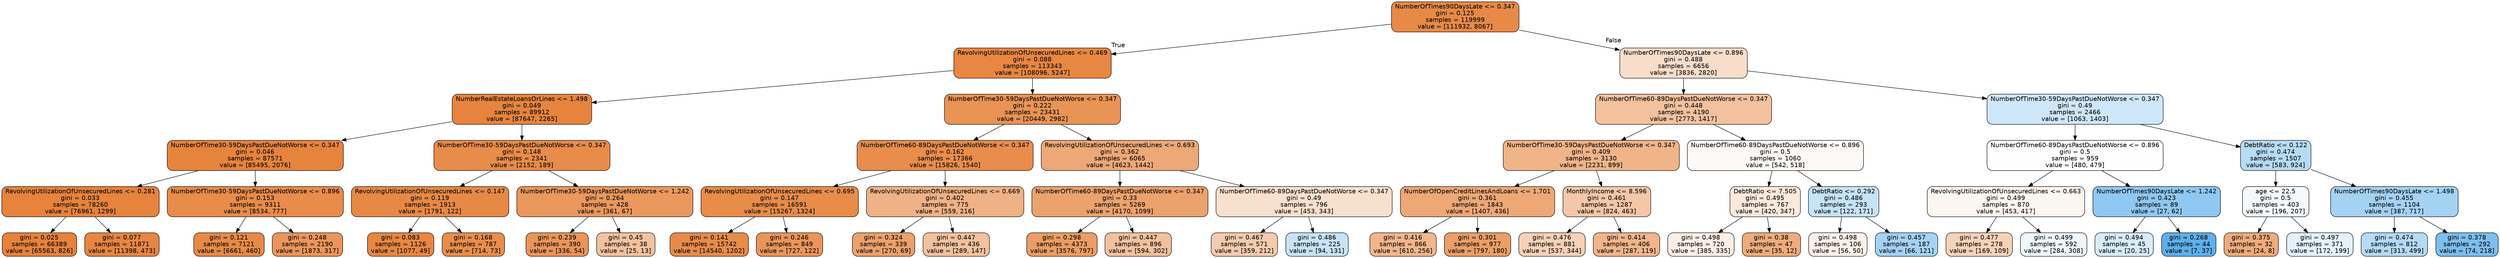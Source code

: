 digraph Tree {
node [shape=box, style="filled, rounded", color="black", fontname=helvetica] ;
edge [fontname=helvetica] ;
0 [label="NumberOfTimes90DaysLate <= 0.347\ngini = 0.125\nsamples = 119999\nvalue = [111932, 8067]", fillcolor="#e58139ed"] ;
1 [label="RevolvingUtilizationOfUnsecuredLines <= 0.469\ngini = 0.088\nsamples = 113343\nvalue = [108096, 5247]", fillcolor="#e58139f3"] ;
0 -> 1 [labeldistance=2.5, labelangle=45, headlabel="True"] ;
2 [label="NumberRealEstateLoansOrLines <= 1.498\ngini = 0.049\nsamples = 89912\nvalue = [87647, 2265]", fillcolor="#e58139f8"] ;
1 -> 2 ;
3 [label="NumberOfTime30-59DaysPastDueNotWorse <= 0.347\ngini = 0.046\nsamples = 87571\nvalue = [85495, 2076]", fillcolor="#e58139f9"] ;
2 -> 3 ;
4 [label="RevolvingUtilizationOfUnsecuredLines <= 0.281\ngini = 0.033\nsamples = 78260\nvalue = [76961, 1299]", fillcolor="#e58139fb"] ;
3 -> 4 ;
5 [label="gini = 0.025\nsamples = 66389\nvalue = [65563, 826]", fillcolor="#e58139fc"] ;
4 -> 5 ;
6 [label="gini = 0.077\nsamples = 11871\nvalue = [11398, 473]", fillcolor="#e58139f4"] ;
4 -> 6 ;
7 [label="NumberOfTime30-59DaysPastDueNotWorse <= 0.896\ngini = 0.153\nsamples = 9311\nvalue = [8534, 777]", fillcolor="#e58139e8"] ;
3 -> 7 ;
8 [label="gini = 0.121\nsamples = 7121\nvalue = [6661, 460]", fillcolor="#e58139ed"] ;
7 -> 8 ;
9 [label="gini = 0.248\nsamples = 2190\nvalue = [1873, 317]", fillcolor="#e58139d4"] ;
7 -> 9 ;
10 [label="NumberOfTime30-59DaysPastDueNotWorse <= 0.347\ngini = 0.148\nsamples = 2341\nvalue = [2152, 189]", fillcolor="#e58139e9"] ;
2 -> 10 ;
11 [label="RevolvingUtilizationOfUnsecuredLines <= 0.147\ngini = 0.119\nsamples = 1913\nvalue = [1791, 122]", fillcolor="#e58139ee"] ;
10 -> 11 ;
12 [label="gini = 0.083\nsamples = 1126\nvalue = [1077, 49]", fillcolor="#e58139f3"] ;
11 -> 12 ;
13 [label="gini = 0.168\nsamples = 787\nvalue = [714, 73]", fillcolor="#e58139e5"] ;
11 -> 13 ;
14 [label="NumberOfTime30-59DaysPastDueNotWorse <= 1.242\ngini = 0.264\nsamples = 428\nvalue = [361, 67]", fillcolor="#e58139d0"] ;
10 -> 14 ;
15 [label="gini = 0.239\nsamples = 390\nvalue = [336, 54]", fillcolor="#e58139d6"] ;
14 -> 15 ;
16 [label="gini = 0.45\nsamples = 38\nvalue = [25, 13]", fillcolor="#e581397a"] ;
14 -> 16 ;
17 [label="NumberOfTime30-59DaysPastDueNotWorse <= 0.347\ngini = 0.222\nsamples = 23431\nvalue = [20449, 2982]", fillcolor="#e58139da"] ;
1 -> 17 ;
18 [label="NumberOfTime60-89DaysPastDueNotWorse <= 0.347\ngini = 0.162\nsamples = 17366\nvalue = [15826, 1540]", fillcolor="#e58139e6"] ;
17 -> 18 ;
19 [label="RevolvingUtilizationOfUnsecuredLines <= 0.695\ngini = 0.147\nsamples = 16591\nvalue = [15267, 1324]", fillcolor="#e58139e9"] ;
18 -> 19 ;
20 [label="gini = 0.141\nsamples = 15742\nvalue = [14540, 1202]", fillcolor="#e58139ea"] ;
19 -> 20 ;
21 [label="gini = 0.246\nsamples = 849\nvalue = [727, 122]", fillcolor="#e58139d4"] ;
19 -> 21 ;
22 [label="RevolvingUtilizationOfUnsecuredLines <= 0.669\ngini = 0.402\nsamples = 775\nvalue = [559, 216]", fillcolor="#e581399c"] ;
18 -> 22 ;
23 [label="gini = 0.324\nsamples = 339\nvalue = [270, 69]", fillcolor="#e58139be"] ;
22 -> 23 ;
24 [label="gini = 0.447\nsamples = 436\nvalue = [289, 147]", fillcolor="#e581397d"] ;
22 -> 24 ;
25 [label="RevolvingUtilizationOfUnsecuredLines <= 0.693\ngini = 0.362\nsamples = 6065\nvalue = [4623, 1442]", fillcolor="#e58139af"] ;
17 -> 25 ;
26 [label="NumberOfTime60-89DaysPastDueNotWorse <= 0.347\ngini = 0.33\nsamples = 5269\nvalue = [4170, 1099]", fillcolor="#e58139bc"] ;
25 -> 26 ;
27 [label="gini = 0.298\nsamples = 4373\nvalue = [3576, 797]", fillcolor="#e58139c6"] ;
26 -> 27 ;
28 [label="gini = 0.447\nsamples = 896\nvalue = [594, 302]", fillcolor="#e581397d"] ;
26 -> 28 ;
29 [label="NumberOfTime60-89DaysPastDueNotWorse <= 0.347\ngini = 0.49\nsamples = 796\nvalue = [453, 343]", fillcolor="#e581393e"] ;
25 -> 29 ;
30 [label="gini = 0.467\nsamples = 571\nvalue = [359, 212]", fillcolor="#e5813968"] ;
29 -> 30 ;
31 [label="gini = 0.486\nsamples = 225\nvalue = [94, 131]", fillcolor="#399de548"] ;
29 -> 31 ;
32 [label="NumberOfTimes90DaysLate <= 0.896\ngini = 0.488\nsamples = 6656\nvalue = [3836, 2820]", fillcolor="#e5813944"] ;
0 -> 32 [labeldistance=2.5, labelangle=-45, headlabel="False"] ;
33 [label="NumberOfTime60-89DaysPastDueNotWorse <= 0.347\ngini = 0.448\nsamples = 4190\nvalue = [2773, 1417]", fillcolor="#e581397d"] ;
32 -> 33 ;
34 [label="NumberOfTime30-59DaysPastDueNotWorse <= 0.347\ngini = 0.409\nsamples = 3130\nvalue = [2231, 899]", fillcolor="#e5813998"] ;
33 -> 34 ;
35 [label="NumberOfOpenCreditLinesAndLoans <= 1.701\ngini = 0.361\nsamples = 1843\nvalue = [1407, 436]", fillcolor="#e58139b0"] ;
34 -> 35 ;
36 [label="gini = 0.416\nsamples = 866\nvalue = [610, 256]", fillcolor="#e5813994"] ;
35 -> 36 ;
37 [label="gini = 0.301\nsamples = 977\nvalue = [797, 180]", fillcolor="#e58139c5"] ;
35 -> 37 ;
38 [label="MonthlyIncome <= 8.596\ngini = 0.461\nsamples = 1287\nvalue = [824, 463]", fillcolor="#e5813970"] ;
34 -> 38 ;
39 [label="gini = 0.476\nsamples = 881\nvalue = [537, 344]", fillcolor="#e581395c"] ;
38 -> 39 ;
40 [label="gini = 0.414\nsamples = 406\nvalue = [287, 119]", fillcolor="#e5813995"] ;
38 -> 40 ;
41 [label="NumberOfTime60-89DaysPastDueNotWorse <= 0.896\ngini = 0.5\nsamples = 1060\nvalue = [542, 518]", fillcolor="#e581390b"] ;
33 -> 41 ;
42 [label="DebtRatio <= 7.505\ngini = 0.495\nsamples = 767\nvalue = [420, 347]", fillcolor="#e581392c"] ;
41 -> 42 ;
43 [label="gini = 0.498\nsamples = 720\nvalue = [385, 335]", fillcolor="#e5813921"] ;
42 -> 43 ;
44 [label="gini = 0.38\nsamples = 47\nvalue = [35, 12]", fillcolor="#e58139a8"] ;
42 -> 44 ;
45 [label="DebtRatio <= 0.292\ngini = 0.486\nsamples = 293\nvalue = [122, 171]", fillcolor="#399de549"] ;
41 -> 45 ;
46 [label="gini = 0.498\nsamples = 106\nvalue = [56, 50]", fillcolor="#e581391b"] ;
45 -> 46 ;
47 [label="gini = 0.457\nsamples = 187\nvalue = [66, 121]", fillcolor="#399de574"] ;
45 -> 47 ;
48 [label="NumberOfTime30-59DaysPastDueNotWorse <= 0.347\ngini = 0.49\nsamples = 2466\nvalue = [1063, 1403]", fillcolor="#399de53e"] ;
32 -> 48 ;
49 [label="NumberOfTime60-89DaysPastDueNotWorse <= 0.896\ngini = 0.5\nsamples = 959\nvalue = [480, 479]", fillcolor="#e5813901"] ;
48 -> 49 ;
50 [label="RevolvingUtilizationOfUnsecuredLines <= 0.663\ngini = 0.499\nsamples = 870\nvalue = [453, 417]", fillcolor="#e5813914"] ;
49 -> 50 ;
51 [label="gini = 0.477\nsamples = 278\nvalue = [169, 109]", fillcolor="#e581395b"] ;
50 -> 51 ;
52 [label="gini = 0.499\nsamples = 592\nvalue = [284, 308]", fillcolor="#399de514"] ;
50 -> 52 ;
53 [label="NumberOfTimes90DaysLate <= 1.242\ngini = 0.423\nsamples = 89\nvalue = [27, 62]", fillcolor="#399de590"] ;
49 -> 53 ;
54 [label="gini = 0.494\nsamples = 45\nvalue = [20, 25]", fillcolor="#399de533"] ;
53 -> 54 ;
55 [label="gini = 0.268\nsamples = 44\nvalue = [7, 37]", fillcolor="#399de5cf"] ;
53 -> 55 ;
56 [label="DebtRatio <= 0.122\ngini = 0.474\nsamples = 1507\nvalue = [583, 924]", fillcolor="#399de55e"] ;
48 -> 56 ;
57 [label="age <= 22.5\ngini = 0.5\nsamples = 403\nvalue = [196, 207]", fillcolor="#399de50e"] ;
56 -> 57 ;
58 [label="gini = 0.375\nsamples = 32\nvalue = [24, 8]", fillcolor="#e58139aa"] ;
57 -> 58 ;
59 [label="gini = 0.497\nsamples = 371\nvalue = [172, 199]", fillcolor="#399de523"] ;
57 -> 59 ;
60 [label="NumberOfTimes90DaysLate <= 1.498\ngini = 0.455\nsamples = 1104\nvalue = [387, 717]", fillcolor="#399de575"] ;
56 -> 60 ;
61 [label="gini = 0.474\nsamples = 812\nvalue = [313, 499]", fillcolor="#399de55f"] ;
60 -> 61 ;
62 [label="gini = 0.378\nsamples = 292\nvalue = [74, 218]", fillcolor="#399de5a8"] ;
60 -> 62 ;
}